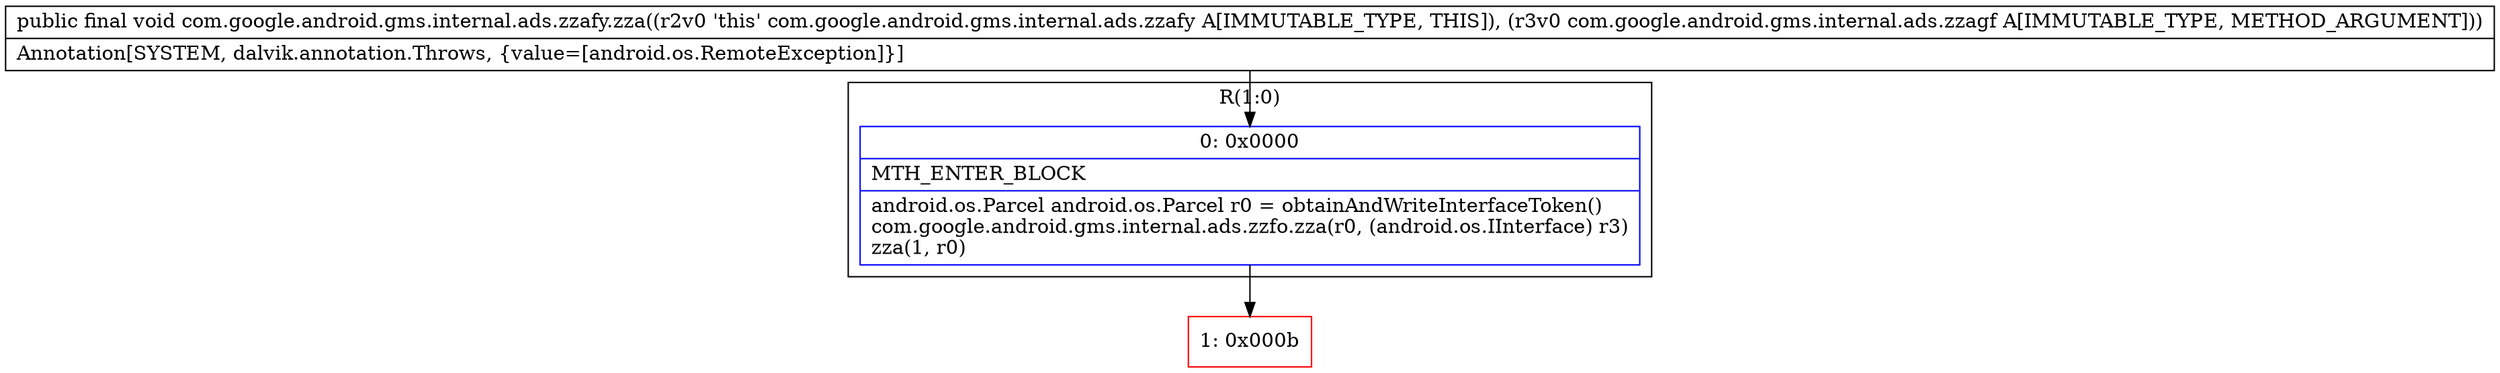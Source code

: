 digraph "CFG forcom.google.android.gms.internal.ads.zzafy.zza(Lcom\/google\/android\/gms\/internal\/ads\/zzagf;)V" {
subgraph cluster_Region_95963157 {
label = "R(1:0)";
node [shape=record,color=blue];
Node_0 [shape=record,label="{0\:\ 0x0000|MTH_ENTER_BLOCK\l|android.os.Parcel android.os.Parcel r0 = obtainAndWriteInterfaceToken()\lcom.google.android.gms.internal.ads.zzfo.zza(r0, (android.os.IInterface) r3)\lzza(1, r0)\l}"];
}
Node_1 [shape=record,color=red,label="{1\:\ 0x000b}"];
MethodNode[shape=record,label="{public final void com.google.android.gms.internal.ads.zzafy.zza((r2v0 'this' com.google.android.gms.internal.ads.zzafy A[IMMUTABLE_TYPE, THIS]), (r3v0 com.google.android.gms.internal.ads.zzagf A[IMMUTABLE_TYPE, METHOD_ARGUMENT]))  | Annotation[SYSTEM, dalvik.annotation.Throws, \{value=[android.os.RemoteException]\}]\l}"];
MethodNode -> Node_0;
Node_0 -> Node_1;
}

